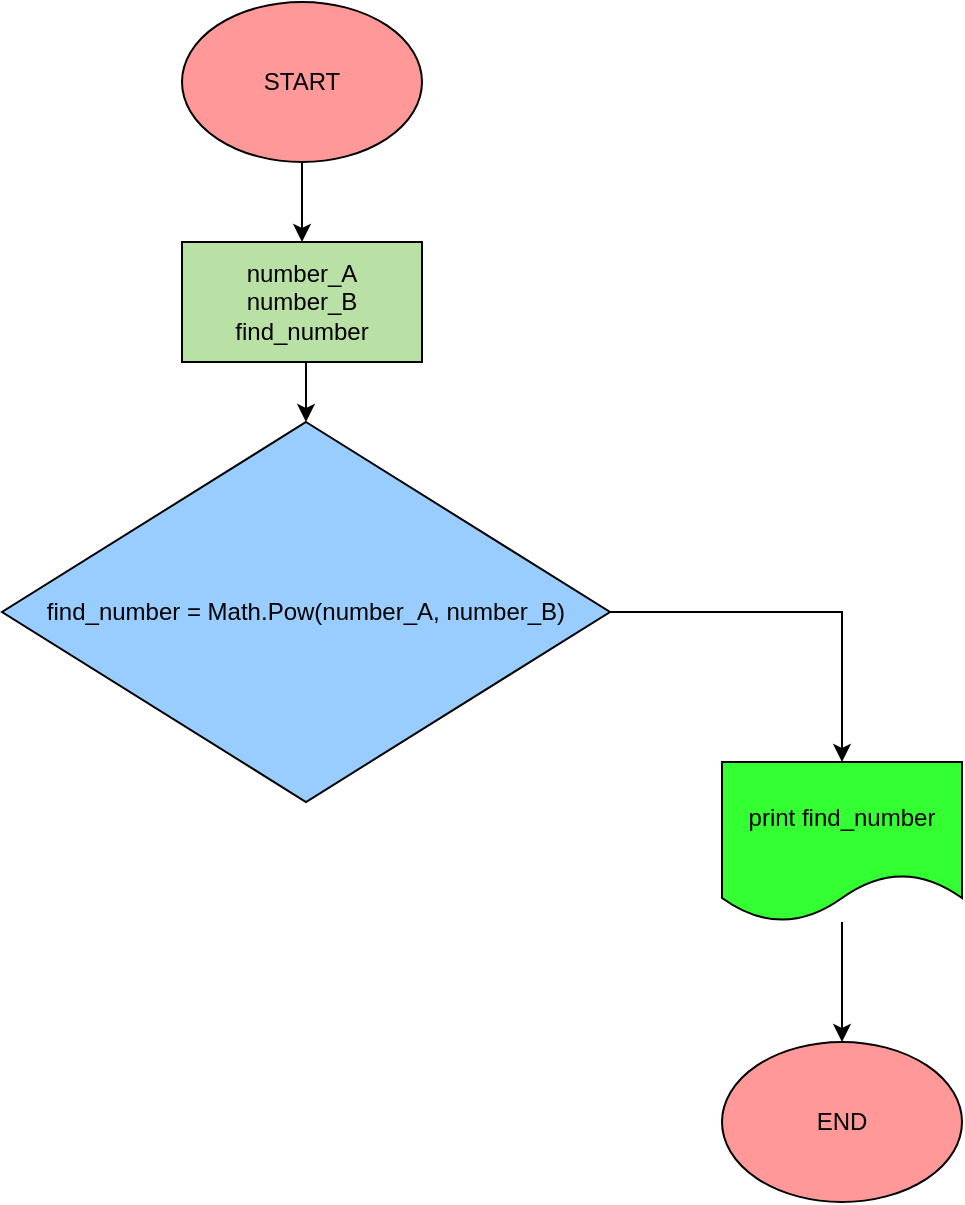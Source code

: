 <mxfile version="20.3.7" type="device"><diagram id="3rU3w_SaocddCGX3nvK_" name="Страница 1"><mxGraphModel dx="1186" dy="812" grid="1" gridSize="10" guides="1" tooltips="1" connect="1" arrows="1" fold="1" page="1" pageScale="1" pageWidth="827" pageHeight="1169" math="0" shadow="0"><root><mxCell id="0"/><mxCell id="1" parent="0"/><mxCell id="_DrG0GhV-ch0TKyW2cvb-6" style="edgeStyle=orthogonalEdgeStyle;rounded=0;orthogonalLoop=1;jettySize=auto;html=1;exitX=0.5;exitY=1;exitDx=0;exitDy=0;entryX=0.5;entryY=0;entryDx=0;entryDy=0;" edge="1" parent="1" source="_DrG0GhV-ch0TKyW2cvb-1" target="_DrG0GhV-ch0TKyW2cvb-4"><mxGeometry relative="1" as="geometry"/></mxCell><mxCell id="_DrG0GhV-ch0TKyW2cvb-1" value="START" style="ellipse;whiteSpace=wrap;html=1;fillColor=#FF9999;" vertex="1" parent="1"><mxGeometry x="320" y="100" width="120" height="80" as="geometry"/></mxCell><mxCell id="_DrG0GhV-ch0TKyW2cvb-2" value="END" style="ellipse;whiteSpace=wrap;html=1;fillColor=#FF9999;" vertex="1" parent="1"><mxGeometry x="590" y="620" width="120" height="80" as="geometry"/></mxCell><mxCell id="_DrG0GhV-ch0TKyW2cvb-11" style="edgeStyle=orthogonalEdgeStyle;rounded=0;orthogonalLoop=1;jettySize=auto;html=1;" edge="1" parent="1" source="_DrG0GhV-ch0TKyW2cvb-3" target="_DrG0GhV-ch0TKyW2cvb-2"><mxGeometry relative="1" as="geometry"><Array as="points"><mxPoint x="650" y="540"/><mxPoint x="650" y="540"/></Array></mxGeometry></mxCell><mxCell id="_DrG0GhV-ch0TKyW2cvb-3" value="print find_number" style="shape=document;whiteSpace=wrap;html=1;boundedLbl=1;fillColor=#33FF33;" vertex="1" parent="1"><mxGeometry x="590" y="480" width="120" height="80" as="geometry"/></mxCell><mxCell id="_DrG0GhV-ch0TKyW2cvb-7" style="edgeStyle=orthogonalEdgeStyle;rounded=0;orthogonalLoop=1;jettySize=auto;html=1;exitX=0.5;exitY=1;exitDx=0;exitDy=0;entryX=0.5;entryY=0;entryDx=0;entryDy=0;" edge="1" parent="1" source="_DrG0GhV-ch0TKyW2cvb-4" target="_DrG0GhV-ch0TKyW2cvb-5"><mxGeometry relative="1" as="geometry"/></mxCell><mxCell id="_DrG0GhV-ch0TKyW2cvb-4" value="number_A&lt;br&gt;number_B&lt;br&gt;find_number" style="rounded=0;whiteSpace=wrap;html=1;fillColor=#B9E0A5;" vertex="1" parent="1"><mxGeometry x="320" y="220" width="120" height="60" as="geometry"/></mxCell><mxCell id="_DrG0GhV-ch0TKyW2cvb-9" value="" style="edgeStyle=orthogonalEdgeStyle;rounded=0;orthogonalLoop=1;jettySize=auto;html=1;exitX=1;exitY=0.5;exitDx=0;exitDy=0;entryX=0.5;entryY=0;entryDx=0;entryDy=0;" edge="1" parent="1" source="_DrG0GhV-ch0TKyW2cvb-5" target="_DrG0GhV-ch0TKyW2cvb-3"><mxGeometry relative="1" as="geometry"/></mxCell><mxCell id="_DrG0GhV-ch0TKyW2cvb-5" value="find_number = Math.Pow(number_A, number_B)" style="rhombus;whiteSpace=wrap;html=1;fillColor=#99CCFF;" vertex="1" parent="1"><mxGeometry x="230" y="310" width="304" height="190" as="geometry"/></mxCell></root></mxGraphModel></diagram></mxfile>
